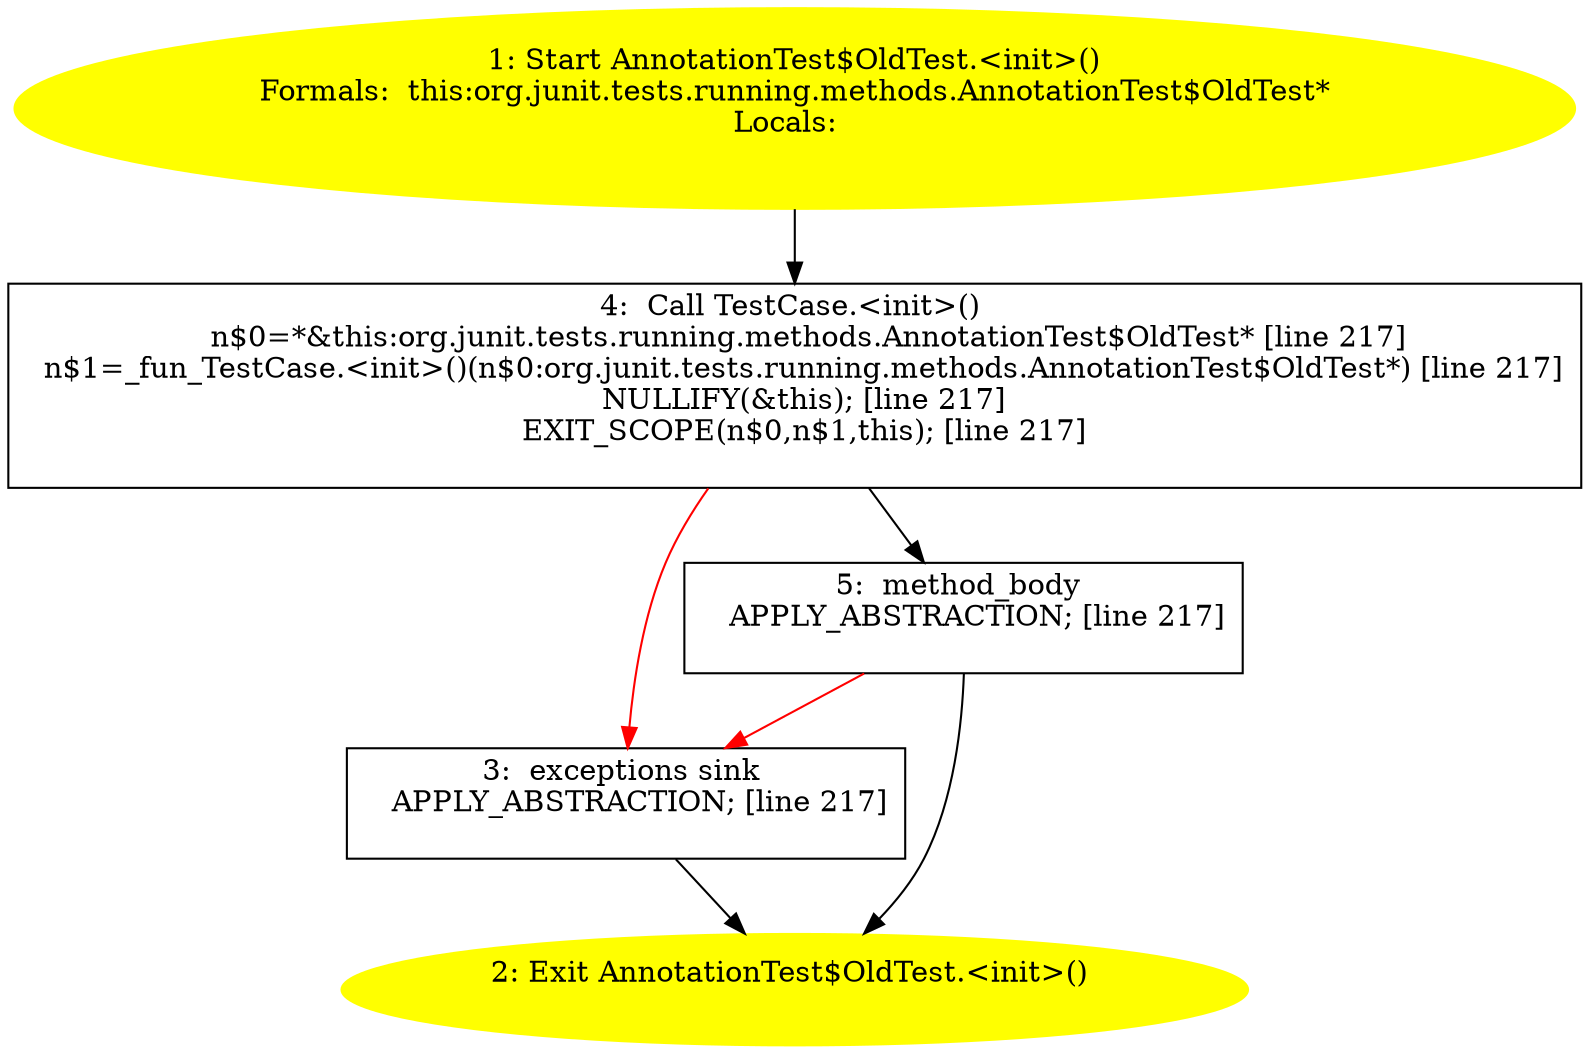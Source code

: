/* @generated */
digraph cfg {
"org.junit.tests.running.methods.AnnotationTest$OldTest.<init>().d7d996e55afa026bb881c57de8567e35_1" [label="1: Start AnnotationTest$OldTest.<init>()\nFormals:  this:org.junit.tests.running.methods.AnnotationTest$OldTest*\nLocals:  \n  " color=yellow style=filled]
	

	 "org.junit.tests.running.methods.AnnotationTest$OldTest.<init>().d7d996e55afa026bb881c57de8567e35_1" -> "org.junit.tests.running.methods.AnnotationTest$OldTest.<init>().d7d996e55afa026bb881c57de8567e35_4" ;
"org.junit.tests.running.methods.AnnotationTest$OldTest.<init>().d7d996e55afa026bb881c57de8567e35_2" [label="2: Exit AnnotationTest$OldTest.<init>() \n  " color=yellow style=filled]
	

"org.junit.tests.running.methods.AnnotationTest$OldTest.<init>().d7d996e55afa026bb881c57de8567e35_3" [label="3:  exceptions sink \n   APPLY_ABSTRACTION; [line 217]\n " shape="box"]
	

	 "org.junit.tests.running.methods.AnnotationTest$OldTest.<init>().d7d996e55afa026bb881c57de8567e35_3" -> "org.junit.tests.running.methods.AnnotationTest$OldTest.<init>().d7d996e55afa026bb881c57de8567e35_2" ;
"org.junit.tests.running.methods.AnnotationTest$OldTest.<init>().d7d996e55afa026bb881c57de8567e35_4" [label="4:  Call TestCase.<init>() \n   n$0=*&this:org.junit.tests.running.methods.AnnotationTest$OldTest* [line 217]\n  n$1=_fun_TestCase.<init>()(n$0:org.junit.tests.running.methods.AnnotationTest$OldTest*) [line 217]\n  NULLIFY(&this); [line 217]\n  EXIT_SCOPE(n$0,n$1,this); [line 217]\n " shape="box"]
	

	 "org.junit.tests.running.methods.AnnotationTest$OldTest.<init>().d7d996e55afa026bb881c57de8567e35_4" -> "org.junit.tests.running.methods.AnnotationTest$OldTest.<init>().d7d996e55afa026bb881c57de8567e35_5" ;
	 "org.junit.tests.running.methods.AnnotationTest$OldTest.<init>().d7d996e55afa026bb881c57de8567e35_4" -> "org.junit.tests.running.methods.AnnotationTest$OldTest.<init>().d7d996e55afa026bb881c57de8567e35_3" [color="red" ];
"org.junit.tests.running.methods.AnnotationTest$OldTest.<init>().d7d996e55afa026bb881c57de8567e35_5" [label="5:  method_body \n   APPLY_ABSTRACTION; [line 217]\n " shape="box"]
	

	 "org.junit.tests.running.methods.AnnotationTest$OldTest.<init>().d7d996e55afa026bb881c57de8567e35_5" -> "org.junit.tests.running.methods.AnnotationTest$OldTest.<init>().d7d996e55afa026bb881c57de8567e35_2" ;
	 "org.junit.tests.running.methods.AnnotationTest$OldTest.<init>().d7d996e55afa026bb881c57de8567e35_5" -> "org.junit.tests.running.methods.AnnotationTest$OldTest.<init>().d7d996e55afa026bb881c57de8567e35_3" [color="red" ];
}
